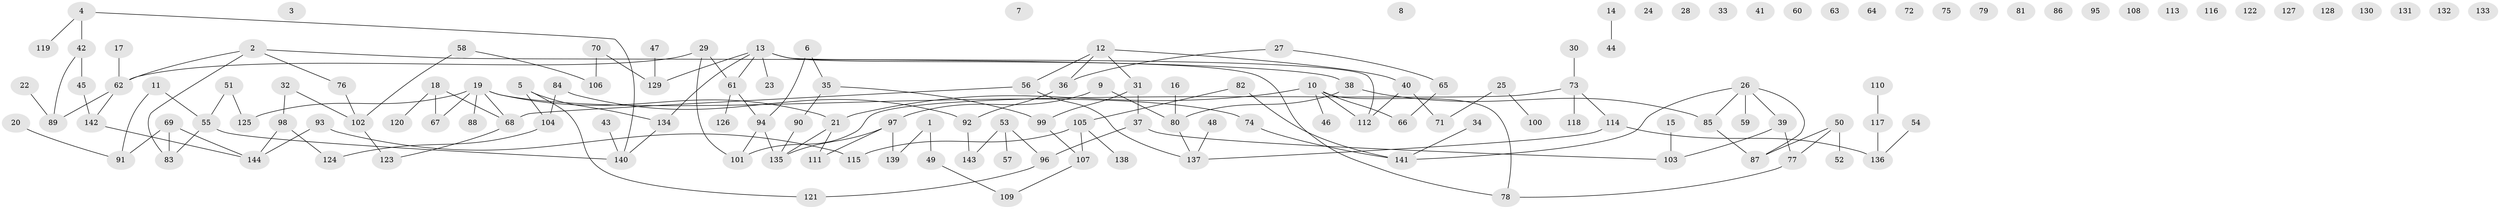 // coarse degree distribution, {3: 0.16666666666666666, 11: 0.05555555555555555, 6: 0.05555555555555555, 4: 0.2777777777777778, 8: 0.05555555555555555, 5: 0.05555555555555555, 2: 0.16666666666666666, 1: 0.16666666666666666}
// Generated by graph-tools (version 1.1) at 2025/48/03/04/25 22:48:09]
// undirected, 144 vertices, 149 edges
graph export_dot {
  node [color=gray90,style=filled];
  1;
  2;
  3;
  4;
  5;
  6;
  7;
  8;
  9;
  10;
  11;
  12;
  13;
  14;
  15;
  16;
  17;
  18;
  19;
  20;
  21;
  22;
  23;
  24;
  25;
  26;
  27;
  28;
  29;
  30;
  31;
  32;
  33;
  34;
  35;
  36;
  37;
  38;
  39;
  40;
  41;
  42;
  43;
  44;
  45;
  46;
  47;
  48;
  49;
  50;
  51;
  52;
  53;
  54;
  55;
  56;
  57;
  58;
  59;
  60;
  61;
  62;
  63;
  64;
  65;
  66;
  67;
  68;
  69;
  70;
  71;
  72;
  73;
  74;
  75;
  76;
  77;
  78;
  79;
  80;
  81;
  82;
  83;
  84;
  85;
  86;
  87;
  88;
  89;
  90;
  91;
  92;
  93;
  94;
  95;
  96;
  97;
  98;
  99;
  100;
  101;
  102;
  103;
  104;
  105;
  106;
  107;
  108;
  109;
  110;
  111;
  112;
  113;
  114;
  115;
  116;
  117;
  118;
  119;
  120;
  121;
  122;
  123;
  124;
  125;
  126;
  127;
  128;
  129;
  130;
  131;
  132;
  133;
  134;
  135;
  136;
  137;
  138;
  139;
  140;
  141;
  142;
  143;
  144;
  1 -- 49;
  1 -- 139;
  2 -- 38;
  2 -- 62;
  2 -- 76;
  2 -- 83;
  4 -- 42;
  4 -- 119;
  4 -- 140;
  5 -- 104;
  5 -- 121;
  5 -- 134;
  6 -- 35;
  6 -- 94;
  9 -- 80;
  9 -- 97;
  10 -- 21;
  10 -- 46;
  10 -- 66;
  10 -- 78;
  10 -- 112;
  11 -- 55;
  11 -- 91;
  12 -- 31;
  12 -- 36;
  12 -- 40;
  12 -- 56;
  13 -- 23;
  13 -- 61;
  13 -- 78;
  13 -- 112;
  13 -- 129;
  13 -- 134;
  14 -- 44;
  15 -- 103;
  16 -- 80;
  17 -- 62;
  18 -- 67;
  18 -- 68;
  18 -- 120;
  19 -- 21;
  19 -- 67;
  19 -- 68;
  19 -- 74;
  19 -- 88;
  19 -- 125;
  20 -- 91;
  21 -- 111;
  21 -- 135;
  22 -- 89;
  25 -- 71;
  25 -- 100;
  26 -- 39;
  26 -- 59;
  26 -- 85;
  26 -- 87;
  26 -- 141;
  27 -- 36;
  27 -- 65;
  29 -- 61;
  29 -- 62;
  29 -- 101;
  30 -- 73;
  31 -- 37;
  31 -- 99;
  32 -- 98;
  32 -- 102;
  34 -- 141;
  35 -- 90;
  35 -- 99;
  36 -- 92;
  37 -- 96;
  37 -- 103;
  38 -- 80;
  38 -- 85;
  39 -- 77;
  39 -- 103;
  40 -- 71;
  40 -- 112;
  42 -- 45;
  42 -- 89;
  43 -- 140;
  45 -- 142;
  47 -- 129;
  48 -- 137;
  49 -- 109;
  50 -- 52;
  50 -- 77;
  50 -- 87;
  51 -- 55;
  51 -- 125;
  53 -- 57;
  53 -- 96;
  53 -- 143;
  54 -- 136;
  55 -- 83;
  55 -- 140;
  56 -- 68;
  56 -- 137;
  58 -- 102;
  58 -- 106;
  61 -- 94;
  61 -- 126;
  62 -- 89;
  62 -- 142;
  65 -- 66;
  68 -- 123;
  69 -- 83;
  69 -- 91;
  69 -- 144;
  70 -- 106;
  70 -- 129;
  73 -- 101;
  73 -- 114;
  73 -- 118;
  74 -- 141;
  76 -- 102;
  77 -- 78;
  80 -- 137;
  82 -- 105;
  82 -- 141;
  84 -- 92;
  84 -- 104;
  85 -- 87;
  90 -- 135;
  92 -- 143;
  93 -- 115;
  93 -- 144;
  94 -- 101;
  94 -- 135;
  96 -- 121;
  97 -- 111;
  97 -- 135;
  97 -- 139;
  98 -- 124;
  98 -- 144;
  99 -- 107;
  102 -- 123;
  104 -- 124;
  105 -- 107;
  105 -- 115;
  105 -- 138;
  107 -- 109;
  110 -- 117;
  114 -- 136;
  114 -- 137;
  117 -- 136;
  134 -- 140;
  142 -- 144;
}
